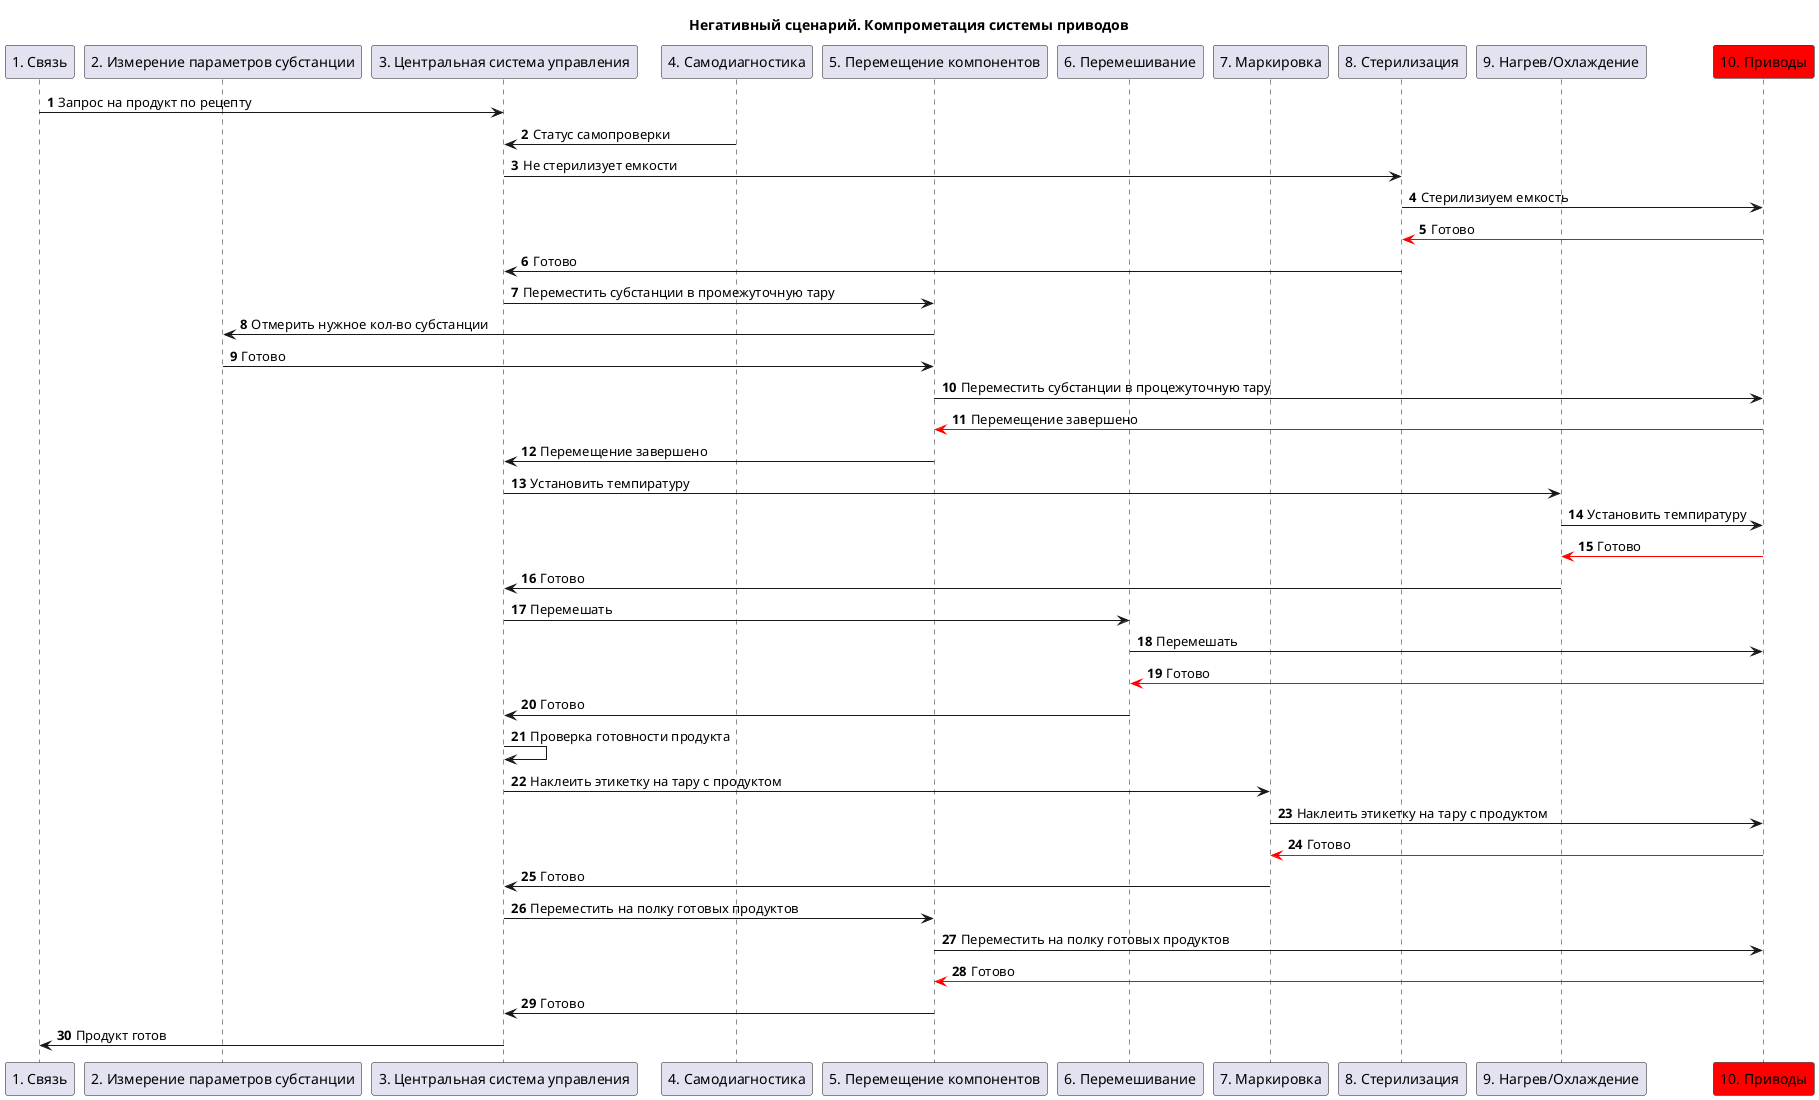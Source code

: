 @startuml "usecases"

title "Негативный сценарий. Компрометация системы приводов"

participant "1. Связь" as connection
participant "2. Измерение параметров субстанции" as substation_parameters_calculator
participant "3. Центральная система управления" as manager_system
participant "4. Самодиагностика" as self_diagnostic
participant "5. Перемещение компонентов" as components_movement
participant "6. Перемешивание" as mixing
participant "7. Маркировка" as noting 
participant "8. Стерилизация" as sterilization
participant "9. Нагрев/Охлаждение" as heating_freezing
participant "10. Приводы" as driving #red

autonumber
connection -> manager_system: Запрос на продукт по рецепту

self_diagnostic -> manager_system: Статус самопроверки

manager_system -> sterilization: Не стерилизует емкости

sterilization -> driving: Стерилизиуем емкость

driving -[#red]> sterilization: Готово

sterilization -> manager_system: Готово

manager_system -> components_movement: Переместить субстанции в промежуточную тару

components_movement -> substation_parameters_calculator: Отмерить нужное кол-во субстанции

substation_parameters_calculator -> components_movement: Готово

components_movement -> driving: Переместить субстанции в процежуточную тару

driving -[#red]> components_movement: Перемещение завершено

components_movement -> manager_system: Перемещение завершено

manager_system -> heating_freezing: Установить темпиратуру

heating_freezing -> driving: Установить темпиратуру

driving -[#red]> heating_freezing: Готово

heating_freezing -> manager_system: Готово

manager_system -> mixing: Перемешать

mixing -> driving: Перемешать

driving -[#red]> mixing: Готово

mixing -> manager_system: Готово

manager_system -> manager_system: Проверка готовности продукта

manager_system -> noting: Наклеить этикетку на тару с продуктом

noting -> driving: Наклеить этикетку на тару с продуктом

driving -[#red]> noting: Готово

noting -> manager_system: Готово

manager_system -> components_movement: Переместить на полку готовых продуктов

components_movement -> driving: Переместить на полку готовых продуктов

driving -[#red]> components_movement: Готово

components_movement -> manager_system: Готово

manager_system -> connection: Продукт готов

@enduml